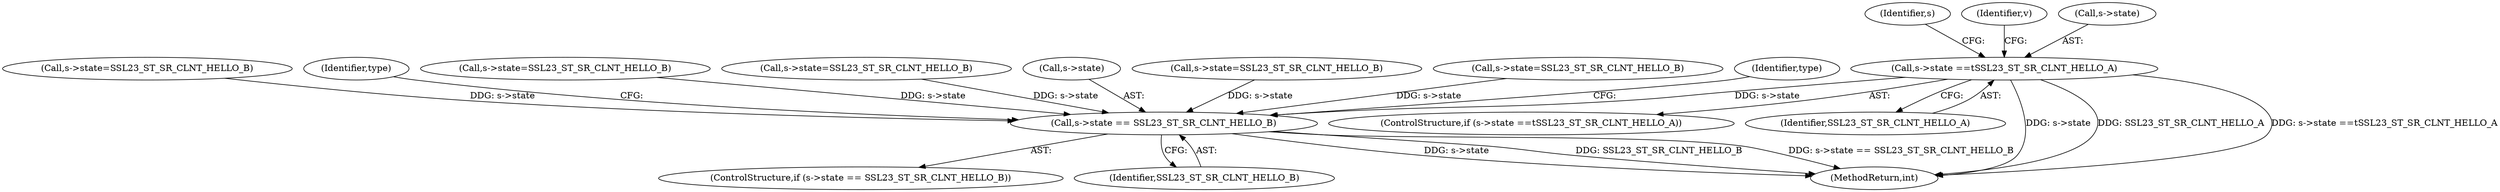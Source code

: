 digraph "0_openssl_6ce9687b5aba5391fc0de50e18779eb676d0e04d@pointer" {
"1000177" [label="(Call,s->state ==\tSSL23_ST_SR_CLNT_HELLO_A)"];
"1000708" [label="(Call,s->state == SSL23_ST_SR_CLNT_HELLO_B)"];
"1000177" [label="(Call,s->state ==\tSSL23_ST_SR_CLNT_HELLO_A)"];
"1000317" [label="(Call,s->state=SSL23_ST_SR_CLNT_HELLO_B)"];
"1000691" [label="(Identifier,s)"];
"1000708" [label="(Call,s->state == SSL23_ST_SR_CLNT_HELLO_B)"];
"1000176" [label="(ControlStructure,if (s->state ==\tSSL23_ST_SR_CLNT_HELLO_A))"];
"1000185" [label="(Identifier,v)"];
"1000715" [label="(Identifier,type)"];
"1000361" [label="(Call,s->state=SSL23_ST_SR_CLNT_HELLO_B)"];
"1000707" [label="(ControlStructure,if (s->state == SSL23_ST_SR_CLNT_HELLO_B))"];
"1000411" [label="(Call,s->state=SSL23_ST_SR_CLNT_HELLO_B)"];
"1000712" [label="(Identifier,SSL23_ST_SR_CLNT_HELLO_B)"];
"1000709" [label="(Call,s->state)"];
"1000342" [label="(Call,s->state=SSL23_ST_SR_CLNT_HELLO_B)"];
"1000380" [label="(Call,s->state=SSL23_ST_SR_CLNT_HELLO_B)"];
"1001051" [label="(Identifier,type)"];
"1000178" [label="(Call,s->state)"];
"1000181" [label="(Identifier,SSL23_ST_SR_CLNT_HELLO_A)"];
"1001246" [label="(MethodReturn,int)"];
"1000177" -> "1000176"  [label="AST: "];
"1000177" -> "1000181"  [label="CFG: "];
"1000178" -> "1000177"  [label="AST: "];
"1000181" -> "1000177"  [label="AST: "];
"1000185" -> "1000177"  [label="CFG: "];
"1000691" -> "1000177"  [label="CFG: "];
"1000177" -> "1001246"  [label="DDG: s->state"];
"1000177" -> "1001246"  [label="DDG: SSL23_ST_SR_CLNT_HELLO_A"];
"1000177" -> "1001246"  [label="DDG: s->state ==\tSSL23_ST_SR_CLNT_HELLO_A"];
"1000177" -> "1000708"  [label="DDG: s->state"];
"1000708" -> "1000707"  [label="AST: "];
"1000708" -> "1000712"  [label="CFG: "];
"1000709" -> "1000708"  [label="AST: "];
"1000712" -> "1000708"  [label="AST: "];
"1000715" -> "1000708"  [label="CFG: "];
"1001051" -> "1000708"  [label="CFG: "];
"1000708" -> "1001246"  [label="DDG: s->state"];
"1000708" -> "1001246"  [label="DDG: SSL23_ST_SR_CLNT_HELLO_B"];
"1000708" -> "1001246"  [label="DDG: s->state == SSL23_ST_SR_CLNT_HELLO_B"];
"1000411" -> "1000708"  [label="DDG: s->state"];
"1000361" -> "1000708"  [label="DDG: s->state"];
"1000380" -> "1000708"  [label="DDG: s->state"];
"1000342" -> "1000708"  [label="DDG: s->state"];
"1000317" -> "1000708"  [label="DDG: s->state"];
}

